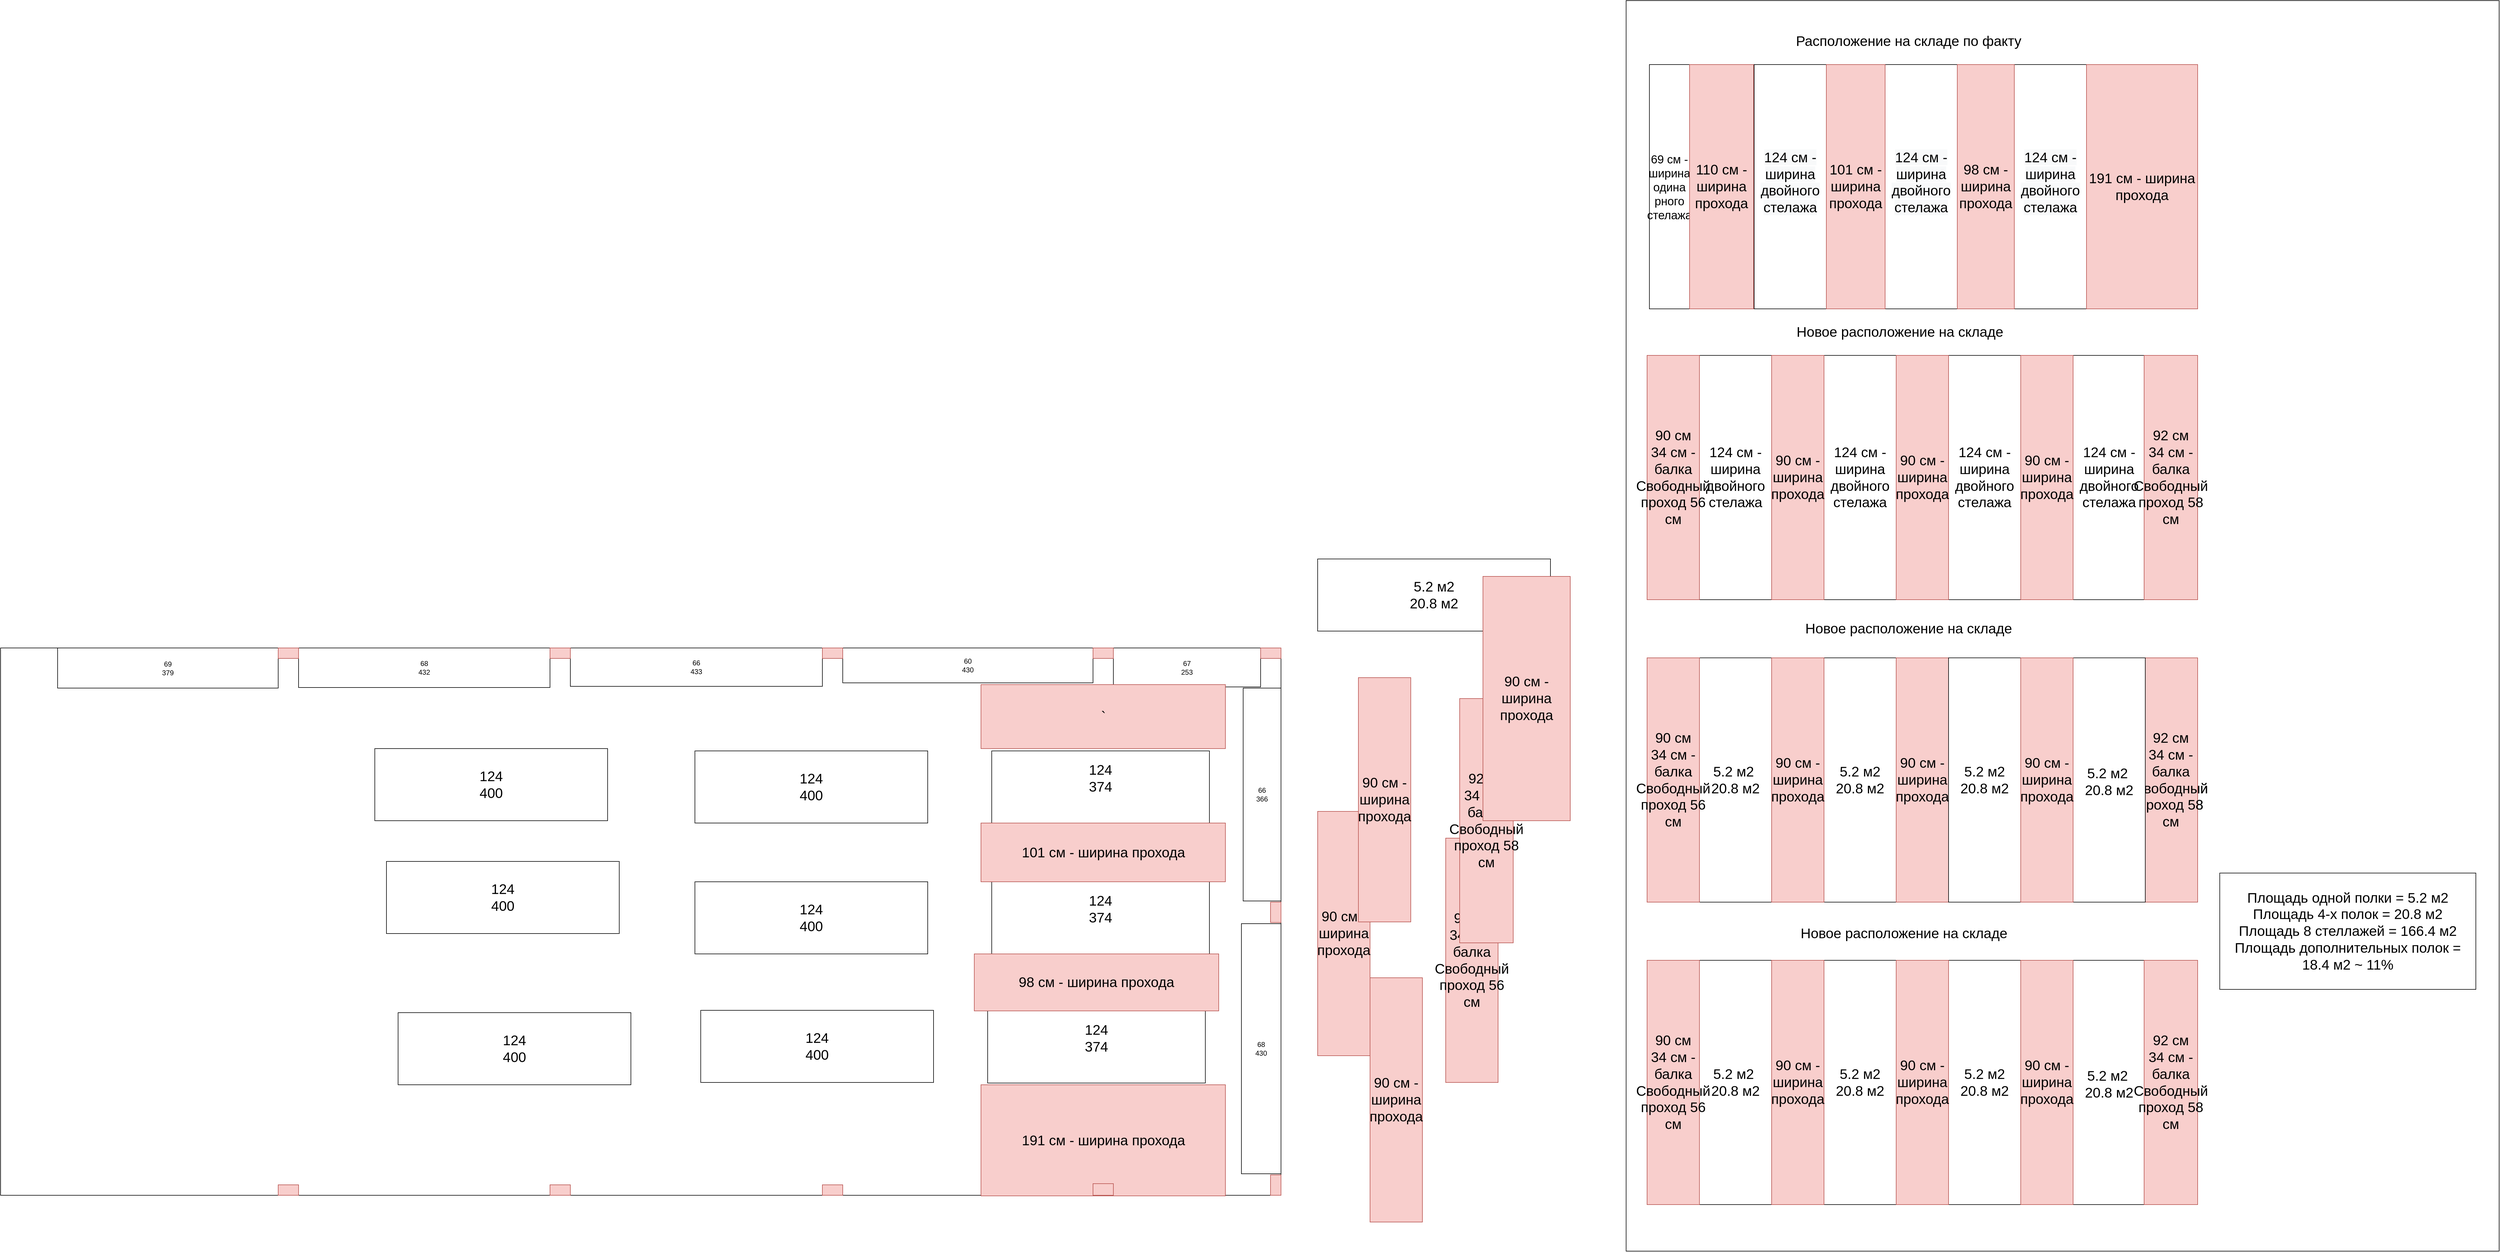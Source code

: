 <mxfile version="20.5.3" type="github">
  <diagram id="oj17Zb3cBKHnGsPfzYvH" name="Страница 1">
    <mxGraphModel dx="5008" dy="2187" grid="1" gridSize="10" guides="1" tooltips="1" connect="1" arrows="1" fold="1" page="1" pageScale="1" pageWidth="827" pageHeight="1169" math="0" shadow="0">
      <root>
        <mxCell id="0" />
        <mxCell id="1" parent="0" />
        <mxCell id="WURxNMfVZ3jaOb3wNFkO-14" value="" style="rounded=0;whiteSpace=wrap;html=1;movable=0;resizable=0;rotatable=0;deletable=0;editable=0;connectable=0;direction=north;" vertex="1" parent="1">
          <mxGeometry x="-2613" y="1283" width="2200" height="941" as="geometry" />
        </mxCell>
        <mxCell id="hhnERBFyhIffWi50X_H1-59" value="" style="rounded=0;whiteSpace=wrap;html=1;fontSize=24;" parent="1" vertex="1">
          <mxGeometry x="180" y="170" width="1500" height="2150" as="geometry" />
        </mxCell>
        <mxCell id="hhnERBFyhIffWi50X_H1-1" value="&lt;font style=&quot;font-size: 20px;&quot;&gt;69 см - ширина одина рного стелажа&lt;/font&gt;" style="rounded=0;whiteSpace=wrap;html=1;align=center;" parent="1" vertex="1">
          <mxGeometry x="220" y="280" width="69" height="420" as="geometry" />
        </mxCell>
        <mxCell id="hhnERBFyhIffWi50X_H1-3" value="&#xa;&lt;span style=&quot;color: rgb(0, 0, 0); font-family: Helvetica; font-size: 24px; font-style: normal; font-variant-ligatures: normal; font-variant-caps: normal; font-weight: 400; letter-spacing: normal; orphans: 2; text-align: center; text-indent: 0px; text-transform: none; widows: 2; word-spacing: 0px; -webkit-text-stroke-width: 0px; background-color: rgb(248, 249, 250); text-decoration-thickness: initial; text-decoration-style: initial; text-decoration-color: initial; float: none; display: inline !important;&quot;&gt;124 см - ширина двойного стелажа&lt;/span&gt;&#xa;&#xa;" style="rounded=0;whiteSpace=wrap;html=1;" parent="1" vertex="1">
          <mxGeometry x="400" y="280" width="124" height="420" as="geometry" />
        </mxCell>
        <mxCell id="hhnERBFyhIffWi50X_H1-4" value="&#xa;&lt;span style=&quot;color: rgb(0, 0, 0); font-family: Helvetica; font-size: 24px; font-style: normal; font-variant-ligatures: normal; font-variant-caps: normal; font-weight: 400; letter-spacing: normal; orphans: 2; text-align: center; text-indent: 0px; text-transform: none; widows: 2; word-spacing: 0px; -webkit-text-stroke-width: 0px; background-color: rgb(248, 249, 250); text-decoration-thickness: initial; text-decoration-style: initial; text-decoration-color: initial; float: none; display: inline !important;&quot;&gt;124 см - ширина двойного стелажа&lt;/span&gt;&#xa;&#xa;" style="rounded=0;whiteSpace=wrap;html=1;" parent="1" vertex="1">
          <mxGeometry x="625" y="280" width="124" height="420" as="geometry" />
        </mxCell>
        <mxCell id="hhnERBFyhIffWi50X_H1-5" value="&#xa;&lt;span style=&quot;color: rgb(0, 0, 0); font-family: Helvetica; font-size: 24px; font-style: normal; font-variant-ligatures: normal; font-variant-caps: normal; font-weight: 400; letter-spacing: normal; orphans: 2; text-align: center; text-indent: 0px; text-transform: none; widows: 2; word-spacing: 0px; -webkit-text-stroke-width: 0px; background-color: rgb(248, 249, 250); text-decoration-thickness: initial; text-decoration-style: initial; text-decoration-color: initial; float: none; display: inline !important;&quot;&gt;124 см - ширина двойного стелажа&lt;/span&gt;&#xa;&#xa;" style="rounded=0;whiteSpace=wrap;html=1;" parent="1" vertex="1">
          <mxGeometry x="847" y="280" width="124" height="420" as="geometry" />
        </mxCell>
        <mxCell id="hhnERBFyhIffWi50X_H1-11" value="&lt;font style=&quot;font-size: 24px;&quot;&gt;110 см - ширина прохода&lt;/font&gt;" style="rounded=0;whiteSpace=wrap;html=1;fillColor=#f8cecc;strokeColor=#b85450;" parent="1" vertex="1">
          <mxGeometry x="289" y="280" width="110" height="420" as="geometry" />
        </mxCell>
        <mxCell id="hhnERBFyhIffWi50X_H1-12" value="&lt;font style=&quot;font-size: 24px;&quot;&gt;101 см - ширина прохода&lt;/font&gt;" style="rounded=0;whiteSpace=wrap;html=1;fillColor=#f8cecc;strokeColor=#b85450;" parent="1" vertex="1">
          <mxGeometry x="524" y="280" width="101" height="420" as="geometry" />
        </mxCell>
        <mxCell id="hhnERBFyhIffWi50X_H1-13" value="&lt;font style=&quot;font-size: 24px;&quot;&gt;98 см - ширина прохода&lt;/font&gt;" style="rounded=0;whiteSpace=wrap;html=1;fillColor=#f8cecc;strokeColor=#b85450;" parent="1" vertex="1">
          <mxGeometry x="749" y="280" width="98" height="420" as="geometry" />
        </mxCell>
        <mxCell id="hhnERBFyhIffWi50X_H1-14" value="&lt;font style=&quot;font-size: 24px;&quot;&gt;191 см - ширина прохода&lt;/font&gt;" style="rounded=0;whiteSpace=wrap;html=1;fillColor=#f8cecc;strokeColor=#b85450;" parent="1" vertex="1">
          <mxGeometry x="971" y="280" width="191" height="420" as="geometry" />
        </mxCell>
        <mxCell id="hhnERBFyhIffWi50X_H1-15" value="&lt;span style=&quot;font-size: 24px;&quot;&gt;124 см - ширина двойного стелажа&lt;/span&gt;" style="rounded=0;whiteSpace=wrap;html=1;" parent="1" vertex="1">
          <mxGeometry x="948" y="780" width="124" height="420" as="geometry" />
        </mxCell>
        <mxCell id="hhnERBFyhIffWi50X_H1-16" value="&lt;font style=&quot;font-size: 24px;&quot;&gt;124 см - ширина двойного стелажа&lt;/font&gt;" style="rounded=0;whiteSpace=wrap;html=1;" parent="1" vertex="1">
          <mxGeometry x="306" y="780" width="124" height="420" as="geometry" />
        </mxCell>
        <mxCell id="hhnERBFyhIffWi50X_H1-17" value="&lt;span style=&quot;font-size: 24px;&quot;&gt;124 см - ширина двойного стелажа&lt;/span&gt;" style="rounded=0;whiteSpace=wrap;html=1;" parent="1" vertex="1">
          <mxGeometry x="520" y="780" width="124" height="420" as="geometry" />
        </mxCell>
        <mxCell id="hhnERBFyhIffWi50X_H1-18" value="&lt;span style=&quot;font-size: 24px;&quot;&gt;124 см - ширина двойного стелажа&lt;/span&gt;" style="rounded=0;whiteSpace=wrap;html=1;" parent="1" vertex="1">
          <mxGeometry x="734" y="780" width="124" height="420" as="geometry" />
        </mxCell>
        <mxCell id="hhnERBFyhIffWi50X_H1-19" value="&lt;font style=&quot;font-size: 24px;&quot;&gt;90 см&lt;br&gt;34 см - балка&lt;br&gt;Свободный проход 56 см&lt;br&gt;&lt;/font&gt;" style="rounded=0;whiteSpace=wrap;html=1;fillColor=#f8cecc;strokeColor=#b85450;" parent="1" vertex="1">
          <mxGeometry x="216" y="780" width="90" height="420" as="geometry" />
        </mxCell>
        <mxCell id="hhnERBFyhIffWi50X_H1-20" value="&lt;font style=&quot;font-size: 24px;&quot;&gt;90 см - ширина прохода&lt;/font&gt;" style="rounded=0;whiteSpace=wrap;html=1;fillColor=#f8cecc;strokeColor=#b85450;" parent="1" vertex="1">
          <mxGeometry x="430" y="780" width="90" height="420" as="geometry" />
        </mxCell>
        <mxCell id="hhnERBFyhIffWi50X_H1-21" value="&lt;span style=&quot;font-size: 24px;&quot;&gt;90 см - ширина прохода&lt;/span&gt;" style="rounded=0;whiteSpace=wrap;html=1;fillColor=#f8cecc;strokeColor=#b85450;" parent="1" vertex="1">
          <mxGeometry x="644" y="780" width="90" height="420" as="geometry" />
        </mxCell>
        <mxCell id="hhnERBFyhIffWi50X_H1-22" value="&lt;span style=&quot;font-size: 24px;&quot;&gt;90 см - ширина прохода&lt;/span&gt;" style="rounded=0;whiteSpace=wrap;html=1;fillColor=#f8cecc;strokeColor=#b85450;" parent="1" vertex="1">
          <mxGeometry x="858" y="780" width="90" height="420" as="geometry" />
        </mxCell>
        <mxCell id="hhnERBFyhIffWi50X_H1-25" value="&lt;span style=&quot;font-size: 24px;&quot;&gt;92 см&lt;/span&gt;&lt;br style=&quot;font-size: 24px;&quot;&gt;&lt;span style=&quot;font-size: 24px;&quot;&gt;34 см - балка&lt;/span&gt;&lt;br style=&quot;font-size: 24px;&quot;&gt;&lt;span style=&quot;font-size: 24px;&quot;&gt;Свободный проход 58 см&lt;/span&gt;" style="rounded=0;whiteSpace=wrap;html=1;fillColor=#f8cecc;strokeColor=#b85450;" parent="1" vertex="1">
          <mxGeometry x="1070" y="780" width="92" height="420" as="geometry" />
        </mxCell>
        <mxCell id="hhnERBFyhIffWi50X_H1-35" value="&lt;span style=&quot;font-size: 24px;&quot;&gt;5.2 м2&lt;sup&gt;&amp;nbsp;&lt;br&gt;&lt;/sup&gt;20.8 м2&lt;br&gt;&lt;/span&gt;" style="rounded=0;whiteSpace=wrap;html=1;" parent="1" vertex="1">
          <mxGeometry x="948" y="1820" width="124" height="420" as="geometry" />
        </mxCell>
        <mxCell id="hhnERBFyhIffWi50X_H1-36" value="&lt;span style=&quot;font-size: 24px;&quot;&gt;5.2 м2&lt;/span&gt;&lt;span style=&quot;font-size: 24px;&quot;&gt;&amp;nbsp;&lt;/span&gt;&lt;br style=&quot;font-size: 24px;&quot;&gt;&lt;span style=&quot;font-size: 24px;&quot;&gt;20.8 м2&lt;/span&gt;" style="rounded=0;whiteSpace=wrap;html=1;" parent="1" vertex="1">
          <mxGeometry x="306" y="1820" width="124" height="420" as="geometry" />
        </mxCell>
        <mxCell id="hhnERBFyhIffWi50X_H1-37" value="&lt;span style=&quot;font-size: 24px;&quot;&gt;5.2 м2&lt;/span&gt;&lt;br style=&quot;font-size: 24px;&quot;&gt;&lt;span style=&quot;font-size: 24px;&quot;&gt;20.8 м2&lt;/span&gt;" style="rounded=0;whiteSpace=wrap;html=1;" parent="1" vertex="1">
          <mxGeometry x="520" y="1820" width="124" height="420" as="geometry" />
        </mxCell>
        <mxCell id="hhnERBFyhIffWi50X_H1-38" value="&lt;span style=&quot;font-size: 24px;&quot;&gt;5.2 м2&lt;br&gt;20.8 м2&lt;br&gt;&lt;/span&gt;" style="rounded=0;whiteSpace=wrap;html=1;" parent="1" vertex="1">
          <mxGeometry x="734" y="1820" width="124" height="420" as="geometry" />
        </mxCell>
        <mxCell id="hhnERBFyhIffWi50X_H1-39" value="&lt;font style=&quot;font-size: 24px;&quot;&gt;90 см&lt;br&gt;34 см - балка&lt;br&gt;Свободный проход 56 см&lt;br&gt;&lt;/font&gt;" style="rounded=0;whiteSpace=wrap;html=1;fillColor=#f8cecc;strokeColor=#b85450;" parent="1" vertex="1">
          <mxGeometry x="216" y="1820" width="90" height="420" as="geometry" />
        </mxCell>
        <mxCell id="hhnERBFyhIffWi50X_H1-40" value="&lt;font style=&quot;font-size: 24px;&quot;&gt;90 см - ширина прохода&lt;/font&gt;" style="rounded=0;whiteSpace=wrap;html=1;fillColor=#f8cecc;strokeColor=#b85450;" parent="1" vertex="1">
          <mxGeometry x="430" y="1820" width="90" height="420" as="geometry" />
        </mxCell>
        <mxCell id="hhnERBFyhIffWi50X_H1-41" value="&lt;span style=&quot;font-size: 24px;&quot;&gt;90 см - ширина прохода&lt;/span&gt;" style="rounded=0;whiteSpace=wrap;html=1;fillColor=#f8cecc;strokeColor=#b85450;" parent="1" vertex="1">
          <mxGeometry x="644" y="1820" width="90" height="420" as="geometry" />
        </mxCell>
        <mxCell id="hhnERBFyhIffWi50X_H1-42" value="&lt;span style=&quot;font-size: 24px;&quot;&gt;90 см - ширина прохода&lt;/span&gt;" style="rounded=0;whiteSpace=wrap;html=1;fillColor=#f8cecc;strokeColor=#b85450;" parent="1" vertex="1">
          <mxGeometry x="858" y="1820" width="90" height="420" as="geometry" />
        </mxCell>
        <mxCell id="hhnERBFyhIffWi50X_H1-43" value="&lt;span style=&quot;font-size: 24px;&quot;&gt;92 см&lt;/span&gt;&lt;br style=&quot;font-size: 24px;&quot;&gt;&lt;span style=&quot;font-size: 24px;&quot;&gt;34 см - балка&lt;/span&gt;&lt;br style=&quot;font-size: 24px;&quot;&gt;&lt;span style=&quot;font-size: 24px;&quot;&gt;Свободный проход 58 см&lt;/span&gt;" style="rounded=0;whiteSpace=wrap;html=1;fillColor=#f8cecc;strokeColor=#b85450;" parent="1" vertex="1">
          <mxGeometry x="1070" y="1820" width="92" height="420" as="geometry" />
        </mxCell>
        <mxCell id="hhnERBFyhIffWi50X_H1-44" value="&lt;span style=&quot;font-size: 24px;&quot;&gt;5.2 м2&lt;sup&gt;&amp;nbsp;&lt;br&gt;&lt;/sup&gt;20.8 м2&lt;br&gt;&lt;/span&gt;" style="rounded=0;whiteSpace=wrap;html=1;" parent="1" vertex="1">
          <mxGeometry x="948" y="1300" width="124" height="420" as="geometry" />
        </mxCell>
        <mxCell id="hhnERBFyhIffWi50X_H1-45" value="&lt;span style=&quot;font-size: 24px;&quot;&gt;5.2 м2&lt;/span&gt;&lt;span style=&quot;font-size: 24px;&quot;&gt;&amp;nbsp;&lt;/span&gt;&lt;br style=&quot;font-size: 24px;&quot;&gt;&lt;span style=&quot;font-size: 24px;&quot;&gt;20.8 м2&lt;/span&gt;" style="rounded=0;whiteSpace=wrap;html=1;" parent="1" vertex="1">
          <mxGeometry x="306" y="1300" width="124" height="420" as="geometry" />
        </mxCell>
        <mxCell id="hhnERBFyhIffWi50X_H1-46" value="&lt;span style=&quot;font-size: 24px;&quot;&gt;5.2 м2&lt;/span&gt;&lt;br style=&quot;font-size: 24px;&quot;&gt;&lt;span style=&quot;font-size: 24px;&quot;&gt;20.8 м2&lt;/span&gt;" style="rounded=0;whiteSpace=wrap;html=1;" parent="1" vertex="1">
          <mxGeometry x="520" y="1300" width="124" height="420" as="geometry" />
        </mxCell>
        <mxCell id="hhnERBFyhIffWi50X_H1-47" value="&lt;span style=&quot;font-size: 24px;&quot;&gt;5.2 м2&lt;br&gt;20.8 м2&lt;br&gt;&lt;/span&gt;" style="rounded=0;whiteSpace=wrap;html=1;" parent="1" vertex="1">
          <mxGeometry x="734" y="1300" width="124" height="420" as="geometry" />
        </mxCell>
        <mxCell id="hhnERBFyhIffWi50X_H1-48" value="&lt;font style=&quot;font-size: 24px;&quot;&gt;90 см&lt;br&gt;34 см - балка&lt;br&gt;Свободный проход 56 см&lt;br&gt;&lt;/font&gt;" style="rounded=0;whiteSpace=wrap;html=1;fillColor=#f8cecc;strokeColor=#b85450;" parent="1" vertex="1">
          <mxGeometry x="216" y="1300" width="90" height="420" as="geometry" />
        </mxCell>
        <mxCell id="hhnERBFyhIffWi50X_H1-49" value="&lt;font style=&quot;font-size: 24px;&quot;&gt;90 см - ширина прохода&lt;/font&gt;" style="rounded=0;whiteSpace=wrap;html=1;fillColor=#f8cecc;strokeColor=#b85450;" parent="1" vertex="1">
          <mxGeometry x="430" y="1300" width="90" height="420" as="geometry" />
        </mxCell>
        <mxCell id="hhnERBFyhIffWi50X_H1-50" value="&lt;span style=&quot;font-size: 24px;&quot;&gt;90 см - ширина прохода&lt;/span&gt;" style="rounded=0;whiteSpace=wrap;html=1;fillColor=#f8cecc;strokeColor=#b85450;" parent="1" vertex="1">
          <mxGeometry x="644" y="1300" width="90" height="420" as="geometry" />
        </mxCell>
        <mxCell id="hhnERBFyhIffWi50X_H1-51" value="&lt;span style=&quot;font-size: 24px;&quot;&gt;90 см - ширина прохода&lt;/span&gt;" style="rounded=0;whiteSpace=wrap;html=1;fillColor=#f8cecc;strokeColor=#b85450;" parent="1" vertex="1">
          <mxGeometry x="858" y="1300" width="90" height="420" as="geometry" />
        </mxCell>
        <mxCell id="hhnERBFyhIffWi50X_H1-52" value="&lt;span style=&quot;font-size: 24px;&quot;&gt;92 см&lt;/span&gt;&lt;br style=&quot;font-size: 24px;&quot;&gt;&lt;span style=&quot;font-size: 24px;&quot;&gt;34 см - балка&lt;/span&gt;&lt;br style=&quot;font-size: 24px;&quot;&gt;&lt;span style=&quot;font-size: 24px;&quot;&gt;Свободный проход 58 см&lt;/span&gt;" style="rounded=0;whiteSpace=wrap;html=1;fillColor=#f8cecc;strokeColor=#b85450;" parent="1" vertex="1">
          <mxGeometry x="1070" y="1300" width="92" height="420" as="geometry" />
        </mxCell>
        <mxCell id="hhnERBFyhIffWi50X_H1-53" value="Площадь одной полки = 5.2 м2&lt;br&gt;Площадь 4-х полок = 20.8 м2&lt;br&gt;Площадь 8 стеллажей = 166.4 м2&lt;br&gt;Площадь дополнительных полок = 18.4 м2 ~ 11%" style="rounded=0;whiteSpace=wrap;html=1;fontSize=24;" parent="1" vertex="1">
          <mxGeometry x="1200" y="1670" width="440" height="200" as="geometry" />
        </mxCell>
        <mxCell id="hhnERBFyhIffWi50X_H1-55" value="Расположение на складе по факту" style="text;html=1;align=center;verticalAlign=middle;resizable=0;points=[];autosize=1;strokeColor=none;fillColor=none;fontSize=24;" parent="1" vertex="1">
          <mxGeometry x="460" y="220" width="410" height="40" as="geometry" />
        </mxCell>
        <mxCell id="hhnERBFyhIffWi50X_H1-56" value="Новое расположение на складе&lt;br&gt;" style="text;html=1;align=center;verticalAlign=middle;resizable=0;points=[];autosize=1;strokeColor=none;fillColor=none;fontSize=24;" parent="1" vertex="1">
          <mxGeometry x="460" y="720" width="380" height="40" as="geometry" />
        </mxCell>
        <mxCell id="hhnERBFyhIffWi50X_H1-57" value="Новое расположение на складе&lt;br&gt;" style="text;html=1;align=center;verticalAlign=middle;resizable=0;points=[];autosize=1;strokeColor=none;fillColor=none;fontSize=24;" parent="1" vertex="1">
          <mxGeometry x="475" y="1230" width="380" height="40" as="geometry" />
        </mxCell>
        <mxCell id="hhnERBFyhIffWi50X_H1-58" value="Новое расположение на складе&lt;br&gt;" style="text;html=1;align=center;verticalAlign=middle;resizable=0;points=[];autosize=1;strokeColor=none;fillColor=none;fontSize=24;" parent="1" vertex="1">
          <mxGeometry x="467" y="1754" width="380" height="40" as="geometry" />
        </mxCell>
        <mxCell id="WURxNMfVZ3jaOb3wNFkO-1" value="&lt;span style=&quot;font-size: 24px;&quot;&gt;92 см&lt;/span&gt;&lt;br style=&quot;font-size: 24px;&quot;&gt;&lt;span style=&quot;font-size: 24px;&quot;&gt;34 см - балка&lt;/span&gt;&lt;br style=&quot;font-size: 24px;&quot;&gt;&lt;span style=&quot;font-size: 24px;&quot;&gt;Свободный проход 58 см&lt;/span&gt;" style="rounded=0;whiteSpace=wrap;html=1;fillColor=#f8cecc;strokeColor=#b85450;" vertex="1" parent="1">
          <mxGeometry x="1070" y="1300" width="92" height="420" as="geometry" />
        </mxCell>
        <mxCell id="WURxNMfVZ3jaOb3wNFkO-2" value="&lt;span style=&quot;font-size: 24px;&quot;&gt;5.2 м2&lt;sup&gt;&amp;nbsp;&lt;br&gt;&lt;/sup&gt;20.8 м2&lt;br&gt;&lt;/span&gt;" style="rounded=0;whiteSpace=wrap;html=1;" vertex="1" parent="1">
          <mxGeometry x="948" y="1300" width="124" height="420" as="geometry" />
        </mxCell>
        <mxCell id="WURxNMfVZ3jaOb3wNFkO-3" value="&lt;span style=&quot;font-size: 24px;&quot;&gt;5.2 м2&lt;br&gt;20.8 м2&lt;br&gt;&lt;/span&gt;" style="rounded=0;whiteSpace=wrap;html=1;" vertex="1" parent="1">
          <mxGeometry x="734" y="1300" width="124" height="420" as="geometry" />
        </mxCell>
        <mxCell id="WURxNMfVZ3jaOb3wNFkO-4" value="&lt;span style=&quot;font-size: 24px;&quot;&gt;90 см - ширина прохода&lt;/span&gt;" style="rounded=0;whiteSpace=wrap;html=1;fillColor=#f8cecc;strokeColor=#b85450;" vertex="1" parent="1">
          <mxGeometry x="858" y="1300" width="90" height="420" as="geometry" />
        </mxCell>
        <mxCell id="WURxNMfVZ3jaOb3wNFkO-5" value="&lt;span style=&quot;font-size: 24px;&quot;&gt;124&lt;/span&gt;&lt;br style=&quot;font-size: 24px;&quot;&gt;&lt;span style=&quot;font-size: 24px;&quot;&gt;400&lt;/span&gt;" style="rounded=0;whiteSpace=wrap;html=1;direction=south;" vertex="1" parent="1">
          <mxGeometry x="-1420" y="1685" width="400" height="124" as="geometry" />
        </mxCell>
        <mxCell id="WURxNMfVZ3jaOb3wNFkO-6" value="&lt;span style=&quot;font-size: 24px;&quot;&gt;5.2 м2&lt;/span&gt;&lt;br style=&quot;font-size: 24px;&quot;&gt;&lt;span style=&quot;font-size: 24px;&quot;&gt;20.8 м2&lt;/span&gt;" style="rounded=0;whiteSpace=wrap;html=1;direction=south;" vertex="1" parent="1">
          <mxGeometry x="-350" y="1130" width="400" height="124" as="geometry" />
        </mxCell>
        <mxCell id="WURxNMfVZ3jaOb3wNFkO-7" value="&lt;font style=&quot;font-size: 24px;&quot;&gt;90 см&lt;br&gt;34 см - балка&lt;br&gt;Свободный проход 56 см&lt;br&gt;&lt;/font&gt;" style="rounded=0;whiteSpace=wrap;html=1;fillColor=#f8cecc;strokeColor=#b85450;" vertex="1" parent="1">
          <mxGeometry x="-130" y="1610" width="90" height="420" as="geometry" />
        </mxCell>
        <mxCell id="WURxNMfVZ3jaOb3wNFkO-8" value="&lt;font style=&quot;font-size: 24px;&quot;&gt;90 см - ширина прохода&lt;/font&gt;" style="rounded=0;whiteSpace=wrap;html=1;fillColor=#f8cecc;strokeColor=#b85450;" vertex="1" parent="1">
          <mxGeometry x="-350" y="1564" width="90" height="420" as="geometry" />
        </mxCell>
        <mxCell id="WURxNMfVZ3jaOb3wNFkO-9" value="&lt;span style=&quot;font-size: 24px;&quot;&gt;90 см - ширина прохода&lt;/span&gt;" style="rounded=0;whiteSpace=wrap;html=1;fillColor=#f8cecc;strokeColor=#b85450;" vertex="1" parent="1">
          <mxGeometry x="-260" y="1850" width="90" height="420" as="geometry" />
        </mxCell>
        <mxCell id="WURxNMfVZ3jaOb3wNFkO-10" value="&lt;span style=&quot;font-size: 24px;&quot;&gt;92 см&lt;/span&gt;&lt;br style=&quot;font-size: 24px;&quot;&gt;&lt;span style=&quot;font-size: 24px;&quot;&gt;34 см - балка&lt;/span&gt;&lt;br style=&quot;font-size: 24px;&quot;&gt;&lt;span style=&quot;font-size: 24px;&quot;&gt;Свободный проход 58 см&lt;/span&gt;" style="rounded=0;whiteSpace=wrap;html=1;fillColor=#f8cecc;strokeColor=#b85450;" vertex="1" parent="1">
          <mxGeometry x="-106" y="1370" width="92" height="420" as="geometry" />
        </mxCell>
        <mxCell id="WURxNMfVZ3jaOb3wNFkO-11" value="&lt;span style=&quot;font-size: 24px;&quot;&gt;124&lt;/span&gt;&lt;br style=&quot;font-size: 24px;&quot;&gt;&lt;span style=&quot;font-size: 24px;&quot;&gt;400&lt;/span&gt;&lt;span style=&quot;font-size: 24px;&quot;&gt;&lt;br&gt;&lt;/span&gt;" style="rounded=0;whiteSpace=wrap;html=1;direction=south;" vertex="1" parent="1">
          <mxGeometry x="-1410" y="1906" width="400" height="124" as="geometry" />
        </mxCell>
        <mxCell id="WURxNMfVZ3jaOb3wNFkO-12" value="&lt;span style=&quot;font-size: 24px;&quot;&gt;124&lt;br&gt;400&lt;br&gt;&lt;/span&gt;" style="rounded=0;whiteSpace=wrap;html=1;flipH=1;flipV=1;direction=south;" vertex="1" parent="1">
          <mxGeometry x="-1420" y="1460" width="400" height="124" as="geometry" />
        </mxCell>
        <mxCell id="WURxNMfVZ3jaOb3wNFkO-13" value="&lt;span style=&quot;font-size: 24px;&quot;&gt;90 см - ширина прохода&lt;/span&gt;" style="rounded=0;whiteSpace=wrap;html=1;fillColor=#f8cecc;strokeColor=#b85450;" vertex="1" parent="1">
          <mxGeometry x="-280" y="1334" width="90" height="420" as="geometry" />
        </mxCell>
        <mxCell id="WURxNMfVZ3jaOb3wNFkO-16" value="&lt;font style=&quot;font-size: 24px;&quot;&gt;90 см - ширина прохода&lt;/font&gt;" style="rounded=0;whiteSpace=wrap;html=1;fillColor=#f8cecc;strokeColor=#b85450;" vertex="1" parent="1">
          <mxGeometry x="-66" y="1160" width="150" height="420" as="geometry" />
        </mxCell>
        <mxCell id="WURxNMfVZ3jaOb3wNFkO-25" value="67&lt;br&gt;253&lt;br&gt;" style="rounded=0;whiteSpace=wrap;html=1;" vertex="1" parent="1">
          <mxGeometry x="-701" y="1283" width="253" height="67" as="geometry" />
        </mxCell>
        <mxCell id="WURxNMfVZ3jaOb3wNFkO-26" value="60&lt;br&gt;430&lt;br&gt;" style="rounded=0;whiteSpace=wrap;html=1;" vertex="1" parent="1">
          <mxGeometry x="-1166" y="1283" width="430" height="60" as="geometry" />
        </mxCell>
        <mxCell id="WURxNMfVZ3jaOb3wNFkO-27" value="66&lt;br&gt;433" style="rounded=0;whiteSpace=wrap;html=1;" vertex="1" parent="1">
          <mxGeometry x="-1634" y="1283" width="433" height="66" as="geometry" />
        </mxCell>
        <mxCell id="WURxNMfVZ3jaOb3wNFkO-28" value="68&lt;br&gt;432&lt;br&gt;" style="rounded=0;whiteSpace=wrap;html=1;" vertex="1" parent="1">
          <mxGeometry x="-2101" y="1283" width="432" height="68" as="geometry" />
        </mxCell>
        <mxCell id="WURxNMfVZ3jaOb3wNFkO-30" value="69&lt;br&gt;379&lt;br&gt;" style="rounded=0;whiteSpace=wrap;html=1;" vertex="1" parent="1">
          <mxGeometry x="-2515" y="1283" width="379" height="69" as="geometry" />
        </mxCell>
        <mxCell id="WURxNMfVZ3jaOb3wNFkO-31" value="66&lt;br&gt;366&lt;br&gt;" style="rounded=0;whiteSpace=wrap;html=1;" vertex="1" parent="1">
          <mxGeometry x="-478" y="1352" width="65" height="366" as="geometry" />
        </mxCell>
        <mxCell id="WURxNMfVZ3jaOb3wNFkO-34" value="68&lt;br&gt;430&lt;br&gt;" style="rounded=0;whiteSpace=wrap;html=1;" vertex="1" parent="1">
          <mxGeometry x="-481" y="1757" width="68" height="430" as="geometry" />
        </mxCell>
        <mxCell id="WURxNMfVZ3jaOb3wNFkO-35" value="&lt;span style=&quot;font-size: 24px;&quot;&gt;124&lt;br&gt;374&lt;br&gt;&lt;br&gt;&lt;/span&gt;" style="rounded=0;whiteSpace=wrap;html=1;flipH=1;flipV=1;direction=south;" vertex="1" parent="1">
          <mxGeometry x="-910" y="1460" width="374" height="124" as="geometry" />
        </mxCell>
        <mxCell id="WURxNMfVZ3jaOb3wNFkO-36" value="&lt;span style=&quot;font-size: 24px;&quot;&gt;124&lt;br&gt;374&lt;br&gt;&lt;br&gt;&lt;/span&gt;" style="rounded=0;whiteSpace=wrap;html=1;flipH=1;flipV=1;direction=south;" vertex="1" parent="1">
          <mxGeometry x="-910" y="1685" width="374" height="124" as="geometry" />
        </mxCell>
        <mxCell id="WURxNMfVZ3jaOb3wNFkO-37" value="&lt;span style=&quot;font-size: 24px;&quot;&gt;124&lt;br&gt;374&lt;br&gt;&lt;br&gt;&lt;/span&gt;" style="rounded=0;whiteSpace=wrap;html=1;flipH=1;flipV=1;direction=south;" vertex="1" parent="1">
          <mxGeometry x="-917" y="1907" width="374" height="124" as="geometry" />
        </mxCell>
        <mxCell id="WURxNMfVZ3jaOb3wNFkO-38" value="&lt;span style=&quot;font-size: 24px;&quot;&gt;124&lt;br&gt;400&lt;br&gt;&lt;/span&gt;" style="rounded=0;whiteSpace=wrap;html=1;flipH=1;flipV=1;direction=south;" vertex="1" parent="1">
          <mxGeometry x="-1930" y="1910" width="400" height="124" as="geometry" />
        </mxCell>
        <mxCell id="WURxNMfVZ3jaOb3wNFkO-39" value="&lt;span style=&quot;font-size: 24px;&quot;&gt;124&lt;br&gt;400&lt;br&gt;&lt;/span&gt;" style="rounded=0;whiteSpace=wrap;html=1;flipH=1;flipV=1;direction=south;" vertex="1" parent="1">
          <mxGeometry x="-1950" y="1650" width="400" height="124" as="geometry" />
        </mxCell>
        <mxCell id="WURxNMfVZ3jaOb3wNFkO-40" value="&lt;span style=&quot;font-size: 24px;&quot;&gt;124&lt;br&gt;400&lt;br&gt;&lt;/span&gt;" style="rounded=0;whiteSpace=wrap;html=1;flipH=1;flipV=1;direction=south;" vertex="1" parent="1">
          <mxGeometry x="-1970" y="1456" width="400" height="124" as="geometry" />
        </mxCell>
        <mxCell id="WURxNMfVZ3jaOb3wNFkO-45" value="&lt;font style=&quot;font-size: 24px;&quot;&gt;`&lt;/font&gt;" style="rounded=0;whiteSpace=wrap;html=1;fillColor=#f8cecc;strokeColor=#b85450;direction=south;" vertex="1" parent="1">
          <mxGeometry x="-928.5" y="1346" width="420" height="110" as="geometry" />
        </mxCell>
        <mxCell id="WURxNMfVZ3jaOb3wNFkO-46" value="&lt;font style=&quot;font-size: 24px;&quot;&gt;101 см - ширина прохода&lt;/font&gt;" style="rounded=0;whiteSpace=wrap;html=1;fillColor=#f8cecc;strokeColor=#b85450;direction=south;" vertex="1" parent="1">
          <mxGeometry x="-928.5" y="1584" width="420" height="101" as="geometry" />
        </mxCell>
        <mxCell id="WURxNMfVZ3jaOb3wNFkO-47" value="&lt;font style=&quot;font-size: 24px;&quot;&gt;98 см - ширина прохода&lt;/font&gt;" style="rounded=0;whiteSpace=wrap;html=1;fillColor=#f8cecc;strokeColor=#b85450;direction=south;" vertex="1" parent="1">
          <mxGeometry x="-940" y="1809" width="420" height="98" as="geometry" />
        </mxCell>
        <mxCell id="WURxNMfVZ3jaOb3wNFkO-48" value="&lt;font style=&quot;font-size: 24px;&quot;&gt;191 см - ширина прохода&lt;/font&gt;" style="rounded=0;whiteSpace=wrap;html=1;fillColor=#f8cecc;strokeColor=#b85450;direction=south;" vertex="1" parent="1">
          <mxGeometry x="-928.5" y="2034" width="420" height="191" as="geometry" />
        </mxCell>
        <mxCell id="WURxNMfVZ3jaOb3wNFkO-41" value="" style="rounded=0;whiteSpace=wrap;html=1;fillColor=#f8cecc;strokeColor=#b85450;movable=0;resizable=0;rotatable=0;deletable=0;editable=0;connectable=0;" vertex="1" parent="1">
          <mxGeometry x="-736" y="2204" width="35" height="20" as="geometry" />
        </mxCell>
        <mxCell id="WURxNMfVZ3jaOb3wNFkO-17" value="" style="rounded=0;whiteSpace=wrap;html=1;fillColor=#f8cecc;strokeColor=#b85450;movable=0;resizable=0;rotatable=0;deletable=0;editable=0;connectable=0;" vertex="1" parent="1">
          <mxGeometry x="-448" y="1283" width="35" height="18" as="geometry" />
        </mxCell>
        <mxCell id="WURxNMfVZ3jaOb3wNFkO-32" value="" style="rounded=0;whiteSpace=wrap;html=1;fillColor=#f8cecc;strokeColor=#b85450;movable=0;resizable=0;rotatable=0;deletable=0;editable=0;connectable=0;" vertex="1" parent="1">
          <mxGeometry x="-431" y="1720" width="18" height="35" as="geometry" />
        </mxCell>
        <mxCell id="WURxNMfVZ3jaOb3wNFkO-33" value="" style="rounded=0;whiteSpace=wrap;html=1;fillColor=#f8cecc;strokeColor=#b85450;movable=0;resizable=0;rotatable=0;deletable=0;editable=0;connectable=0;" vertex="1" parent="1">
          <mxGeometry x="-431" y="2189" width="18" height="35" as="geometry" />
        </mxCell>
        <mxCell id="WURxNMfVZ3jaOb3wNFkO-18" value="" style="rounded=0;whiteSpace=wrap;html=1;fillColor=#f8cecc;strokeColor=#b85450;movable=0;resizable=0;rotatable=0;deletable=0;editable=0;connectable=0;" vertex="1" parent="1">
          <mxGeometry x="-1669" y="1283" width="35" height="18" as="geometry" />
        </mxCell>
        <mxCell id="WURxNMfVZ3jaOb3wNFkO-19" value="" style="rounded=0;whiteSpace=wrap;html=1;fillColor=#f8cecc;strokeColor=#b85450;movable=0;resizable=0;rotatable=0;deletable=0;editable=0;connectable=0;" vertex="1" parent="1">
          <mxGeometry x="-2136" y="1283" width="35" height="18" as="geometry" />
        </mxCell>
        <mxCell id="WURxNMfVZ3jaOb3wNFkO-20" value="" style="rounded=0;whiteSpace=wrap;html=1;fillColor=#f8cecc;strokeColor=#b85450;movable=0;resizable=0;rotatable=0;deletable=0;editable=0;connectable=0;" vertex="1" parent="1">
          <mxGeometry x="-1201" y="1283" width="35" height="18" as="geometry" />
        </mxCell>
        <mxCell id="WURxNMfVZ3jaOb3wNFkO-42" value="" style="rounded=0;whiteSpace=wrap;html=1;fillColor=#f8cecc;strokeColor=#b85450;movable=0;resizable=0;rotatable=0;deletable=0;editable=0;connectable=0;" vertex="1" parent="1">
          <mxGeometry x="-1201" y="2206" width="35" height="18" as="geometry" />
        </mxCell>
        <mxCell id="WURxNMfVZ3jaOb3wNFkO-43" value="" style="rounded=0;whiteSpace=wrap;html=1;fillColor=#f8cecc;strokeColor=#b85450;movable=0;resizable=0;rotatable=0;deletable=0;editable=0;connectable=0;" vertex="1" parent="1">
          <mxGeometry x="-1669" y="2206" width="35" height="18" as="geometry" />
        </mxCell>
        <mxCell id="WURxNMfVZ3jaOb3wNFkO-44" value="" style="rounded=0;whiteSpace=wrap;html=1;fillColor=#f8cecc;strokeColor=#b85450;movable=0;resizable=0;rotatable=0;deletable=0;editable=0;connectable=0;" vertex="1" parent="1">
          <mxGeometry x="-2136" y="2206" width="35" height="18" as="geometry" />
        </mxCell>
        <mxCell id="WURxNMfVZ3jaOb3wNFkO-21" value="" style="rounded=0;whiteSpace=wrap;html=1;fillColor=#f8cecc;strokeColor=#b85450;movable=0;resizable=0;rotatable=0;deletable=0;editable=0;connectable=0;" vertex="1" parent="1">
          <mxGeometry x="-736" y="1283" width="35" height="18" as="geometry" />
        </mxCell>
      </root>
    </mxGraphModel>
  </diagram>
</mxfile>
